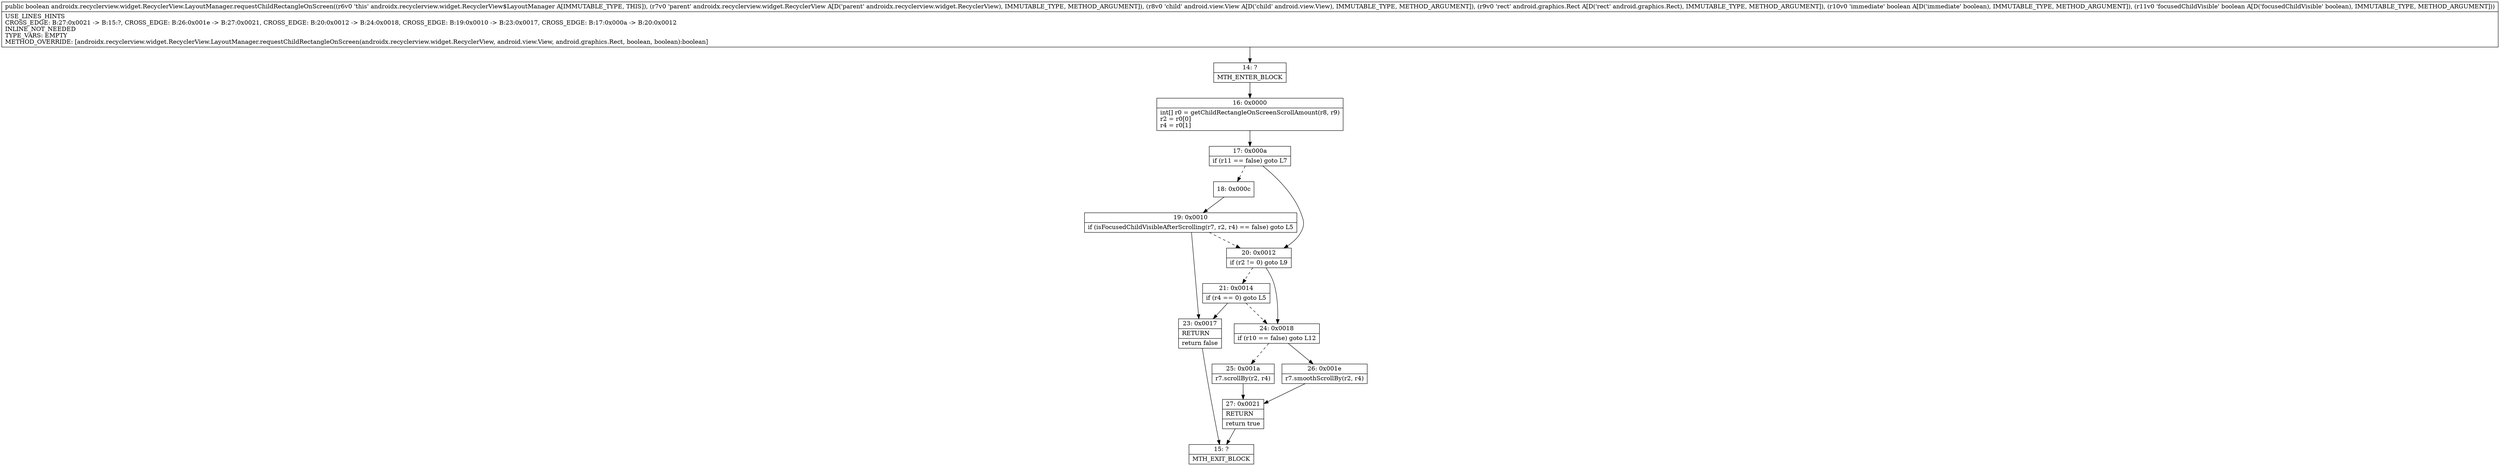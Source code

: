 digraph "CFG forandroidx.recyclerview.widget.RecyclerView.LayoutManager.requestChildRectangleOnScreen(Landroidx\/recyclerview\/widget\/RecyclerView;Landroid\/view\/View;Landroid\/graphics\/Rect;ZZ)Z" {
Node_14 [shape=record,label="{14\:\ ?|MTH_ENTER_BLOCK\l}"];
Node_16 [shape=record,label="{16\:\ 0x0000|int[] r0 = getChildRectangleOnScreenScrollAmount(r8, r9)\lr2 = r0[0]\lr4 = r0[1]\l}"];
Node_17 [shape=record,label="{17\:\ 0x000a|if (r11 == false) goto L7\l}"];
Node_18 [shape=record,label="{18\:\ 0x000c}"];
Node_19 [shape=record,label="{19\:\ 0x0010|if (isFocusedChildVisibleAfterScrolling(r7, r2, r4) == false) goto L5\l}"];
Node_23 [shape=record,label="{23\:\ 0x0017|RETURN\l|return false\l}"];
Node_15 [shape=record,label="{15\:\ ?|MTH_EXIT_BLOCK\l}"];
Node_20 [shape=record,label="{20\:\ 0x0012|if (r2 != 0) goto L9\l}"];
Node_21 [shape=record,label="{21\:\ 0x0014|if (r4 == 0) goto L5\l}"];
Node_24 [shape=record,label="{24\:\ 0x0018|if (r10 == false) goto L12\l}"];
Node_25 [shape=record,label="{25\:\ 0x001a|r7.scrollBy(r2, r4)\l}"];
Node_27 [shape=record,label="{27\:\ 0x0021|RETURN\l|return true\l}"];
Node_26 [shape=record,label="{26\:\ 0x001e|r7.smoothScrollBy(r2, r4)\l}"];
MethodNode[shape=record,label="{public boolean androidx.recyclerview.widget.RecyclerView.LayoutManager.requestChildRectangleOnScreen((r6v0 'this' androidx.recyclerview.widget.RecyclerView$LayoutManager A[IMMUTABLE_TYPE, THIS]), (r7v0 'parent' androidx.recyclerview.widget.RecyclerView A[D('parent' androidx.recyclerview.widget.RecyclerView), IMMUTABLE_TYPE, METHOD_ARGUMENT]), (r8v0 'child' android.view.View A[D('child' android.view.View), IMMUTABLE_TYPE, METHOD_ARGUMENT]), (r9v0 'rect' android.graphics.Rect A[D('rect' android.graphics.Rect), IMMUTABLE_TYPE, METHOD_ARGUMENT]), (r10v0 'immediate' boolean A[D('immediate' boolean), IMMUTABLE_TYPE, METHOD_ARGUMENT]), (r11v0 'focusedChildVisible' boolean A[D('focusedChildVisible' boolean), IMMUTABLE_TYPE, METHOD_ARGUMENT]))  | USE_LINES_HINTS\lCROSS_EDGE: B:27:0x0021 \-\> B:15:?, CROSS_EDGE: B:26:0x001e \-\> B:27:0x0021, CROSS_EDGE: B:20:0x0012 \-\> B:24:0x0018, CROSS_EDGE: B:19:0x0010 \-\> B:23:0x0017, CROSS_EDGE: B:17:0x000a \-\> B:20:0x0012\lINLINE_NOT_NEEDED\lTYPE_VARS: EMPTY\lMETHOD_OVERRIDE: [androidx.recyclerview.widget.RecyclerView.LayoutManager.requestChildRectangleOnScreen(androidx.recyclerview.widget.RecyclerView, android.view.View, android.graphics.Rect, boolean, boolean):boolean]\l}"];
MethodNode -> Node_14;Node_14 -> Node_16;
Node_16 -> Node_17;
Node_17 -> Node_18[style=dashed];
Node_17 -> Node_20;
Node_18 -> Node_19;
Node_19 -> Node_20[style=dashed];
Node_19 -> Node_23;
Node_23 -> Node_15;
Node_20 -> Node_21[style=dashed];
Node_20 -> Node_24;
Node_21 -> Node_23;
Node_21 -> Node_24[style=dashed];
Node_24 -> Node_25[style=dashed];
Node_24 -> Node_26;
Node_25 -> Node_27;
Node_27 -> Node_15;
Node_26 -> Node_27;
}

